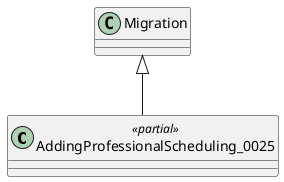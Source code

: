 @startuml
class AddingProfessionalScheduling_0025 <<partial>> {
}
Migration <|-- AddingProfessionalScheduling_0025
@enduml
